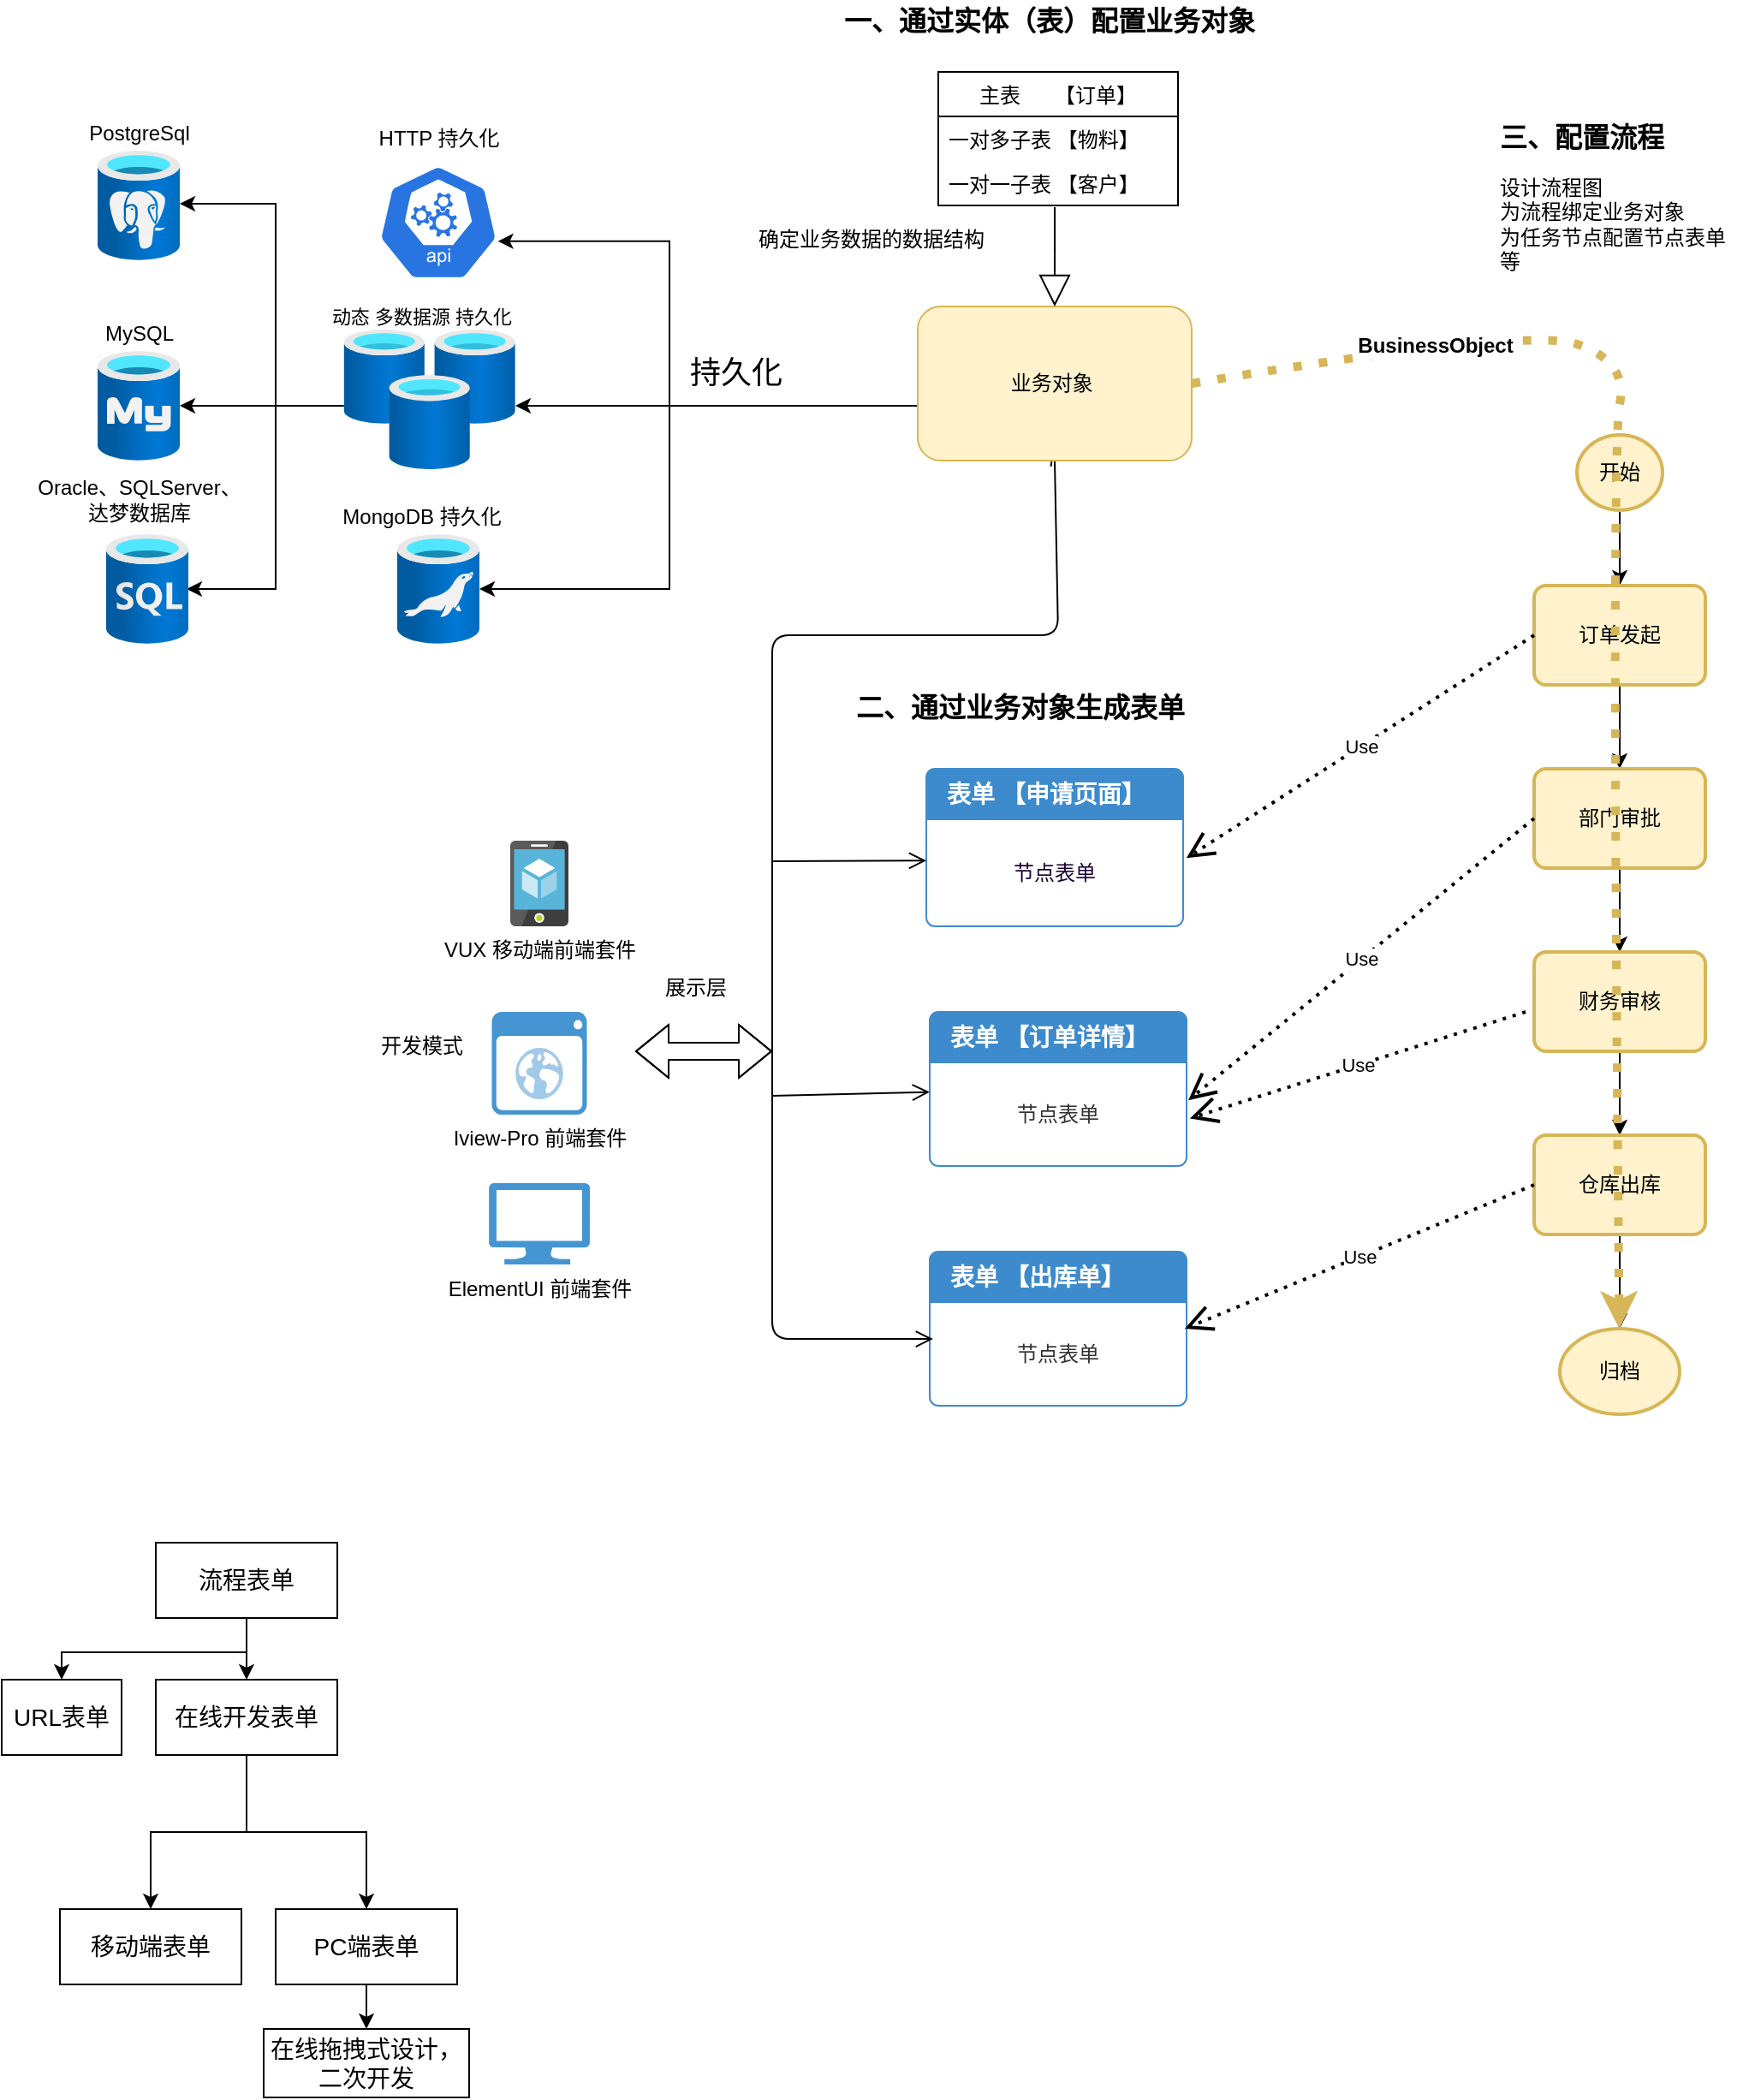 <mxfile version="14.4.8" type="github">
  <diagram id="L7AmGdbM5a0eF8O18IkO" name="第 1 页">
    <mxGraphModel dx="2272" dy="841" grid="1" gridSize="10" guides="1" tooltips="1" connect="1" arrows="1" fold="1" page="1" pageScale="1" pageWidth="827" pageHeight="1169" math="0" shadow="0">
      <root>
        <mxCell id="0" />
        <mxCell id="1" parent="0" />
        <mxCell id="9zWrci_jODp58yHlMNQq-2" style="edgeStyle=orthogonalEdgeStyle;rounded=0;orthogonalLoop=1;jettySize=auto;html=1;" edge="1" parent="1" source="uHxRwa593Bf14waWoEn_-1" target="9zWrci_jODp58yHlMNQq-1">
          <mxGeometry relative="1" as="geometry">
            <Array as="points">
              <mxPoint x="120" y="276" />
              <mxPoint x="120" y="276" />
            </Array>
          </mxGeometry>
        </mxCell>
        <mxCell id="9zWrci_jODp58yHlMNQq-3" value="动态 多数据源 持久化" style="edgeLabel;html=1;align=center;verticalAlign=middle;resizable=0;points=[];" vertex="1" connectable="0" parent="9zWrci_jODp58yHlMNQq-2">
          <mxGeometry x="0.746" y="-1" relative="1" as="geometry">
            <mxPoint x="-84.93" y="-51.1" as="offset" />
          </mxGeometry>
        </mxCell>
        <mxCell id="9zWrci_jODp58yHlMNQq-18" style="edgeStyle=orthogonalEdgeStyle;rounded=0;orthogonalLoop=1;jettySize=auto;html=1;" edge="1" parent="1" source="uHxRwa593Bf14waWoEn_-1" target="9zWrci_jODp58yHlMNQq-5">
          <mxGeometry relative="1" as="geometry">
            <Array as="points">
              <mxPoint x="70" y="276" />
              <mxPoint x="70" y="383" />
            </Array>
          </mxGeometry>
        </mxCell>
        <mxCell id="9zWrci_jODp58yHlMNQq-22" style="edgeStyle=orthogonalEdgeStyle;rounded=0;orthogonalLoop=1;jettySize=auto;html=1;entryX=0.995;entryY=0.63;entryDx=0;entryDy=0;entryPerimeter=0;" edge="1" parent="1" source="uHxRwa593Bf14waWoEn_-1" target="9zWrci_jODp58yHlMNQq-20">
          <mxGeometry relative="1" as="geometry">
            <Array as="points">
              <mxPoint x="70" y="276" />
              <mxPoint x="70" y="180" />
            </Array>
          </mxGeometry>
        </mxCell>
        <mxCell id="uHxRwa593Bf14waWoEn_-14" value="&lt;font color=&quot;#190033&quot;&gt;节点表单&lt;/font&gt;" style="html=1;shadow=0;dashed=0;shape=mxgraph.bootstrap.rrect;align=center;rSize=5;strokeColor=#3D8BCD;fillColor=#ffffff;fontColor=#f0f0f0;spacingTop=30;whiteSpace=wrap;" parent="1" vertex="1">
          <mxGeometry x="220" y="488" width="150" height="92" as="geometry" />
        </mxCell>
        <mxCell id="uHxRwa593Bf14waWoEn_-15" value="表单 【申请页面】" style="html=1;shadow=0;dashed=0;shape=mxgraph.bootstrap.topButton;rSize=5;strokeColor=none;fillColor=#3D8BCD;fontColor=#ffffff;fontSize=14;fontStyle=1;align=left;spacingLeft=10;whiteSpace=wrap;resizeWidth=1;" parent="uHxRwa593Bf14waWoEn_-14" vertex="1">
          <mxGeometry width="150" height="30" relative="1" as="geometry" />
        </mxCell>
        <mxCell id="uHxRwa593Bf14waWoEn_-16" value="&lt;font color=&quot;#333333&quot;&gt;节点表单&lt;/font&gt;" style="html=1;shadow=0;dashed=0;shape=mxgraph.bootstrap.rrect;align=center;rSize=5;strokeColor=#3D8BCD;fillColor=#ffffff;fontColor=#f0f0f0;spacingTop=30;whiteSpace=wrap;" parent="1" vertex="1">
          <mxGeometry x="222" y="630" width="150" height="90" as="geometry" />
        </mxCell>
        <mxCell id="uHxRwa593Bf14waWoEn_-17" value="表单 【订单详情】" style="html=1;shadow=0;dashed=0;shape=mxgraph.bootstrap.topButton;rSize=5;strokeColor=none;fillColor=#3D8BCD;fontColor=#ffffff;fontSize=14;fontStyle=1;align=left;spacingLeft=10;whiteSpace=wrap;resizeWidth=1;" parent="uHxRwa593Bf14waWoEn_-16" vertex="1">
          <mxGeometry width="150" height="30" relative="1" as="geometry" />
        </mxCell>
        <mxCell id="uHxRwa593Bf14waWoEn_-18" value="&lt;font color=&quot;#333333&quot;&gt;节点表单&lt;/font&gt;" style="html=1;shadow=0;dashed=0;shape=mxgraph.bootstrap.rrect;align=center;rSize=5;strokeColor=#3D8BCD;fillColor=#ffffff;fontColor=#f0f0f0;spacingTop=30;whiteSpace=wrap;" parent="1" vertex="1">
          <mxGeometry x="222" y="770" width="150" height="90" as="geometry" />
        </mxCell>
        <mxCell id="uHxRwa593Bf14waWoEn_-19" value="表单 【出库单】" style="html=1;shadow=0;dashed=0;shape=mxgraph.bootstrap.topButton;rSize=5;strokeColor=none;fillColor=#3D8BCD;fontColor=#ffffff;fontSize=14;fontStyle=1;align=left;spacingLeft=10;whiteSpace=wrap;resizeWidth=1;" parent="uHxRwa593Bf14waWoEn_-18" vertex="1">
          <mxGeometry width="150" height="30" relative="1" as="geometry" />
        </mxCell>
        <mxCell id="uHxRwa593Bf14waWoEn_-22" value="" style="html=1;verticalAlign=bottom;endArrow=open;endSize=8;exitX=0.5;exitY=1;exitDx=0;exitDy=0;entryX=0.013;entryY=0.567;entryDx=0;entryDy=0;entryPerimeter=0;" parent="1" source="uHxRwa593Bf14waWoEn_-1" target="uHxRwa593Bf14waWoEn_-18" edge="1">
          <mxGeometry relative="1" as="geometry">
            <mxPoint x="150" y="548" as="sourcePoint" />
            <mxPoint x="130" y="848" as="targetPoint" />
            <Array as="points">
              <mxPoint x="297" y="410" />
              <mxPoint x="130" y="410" />
              <mxPoint x="130" y="821" />
            </Array>
          </mxGeometry>
        </mxCell>
        <mxCell id="uHxRwa593Bf14waWoEn_-25" value="" style="html=1;verticalAlign=bottom;endArrow=open;endSize=8;entryX=0;entryY=0.583;entryDx=0;entryDy=0;entryPerimeter=0;" parent="1" target="uHxRwa593Bf14waWoEn_-14" edge="1">
          <mxGeometry x="0.25" y="-60" relative="1" as="geometry">
            <mxPoint x="130" y="542" as="sourcePoint" />
            <mxPoint x="40" y="588" as="targetPoint" />
            <mxPoint as="offset" />
          </mxGeometry>
        </mxCell>
        <mxCell id="uHxRwa593Bf14waWoEn_-27" value="" style="html=1;verticalAlign=bottom;endArrow=open;endSize=8;" parent="1" target="uHxRwa593Bf14waWoEn_-16" edge="1">
          <mxGeometry x="0.25" y="-60" relative="1" as="geometry">
            <mxPoint x="130" y="679" as="sourcePoint" />
            <mxPoint x="230" y="537.96" as="targetPoint" />
            <mxPoint as="offset" />
          </mxGeometry>
        </mxCell>
        <mxCell id="uHxRwa593Bf14waWoEn_-29" value="&lt;b&gt;&lt;font style=&quot;font-size: 16px&quot;&gt;二、通过业务对象生成表单&lt;/font&gt;&lt;/b&gt;" style="text;html=1;resizable=0;points=[];autosize=1;align=left;verticalAlign=top;spacingTop=-4;" parent="1" vertex="1">
          <mxGeometry x="177" y="440" width="210" height="20" as="geometry" />
        </mxCell>
        <mxCell id="uHxRwa593Bf14waWoEn_-38" value="&lt;b&gt;&lt;font style=&quot;font-size: 16px&quot;&gt;一、通过实体（表）配置业务对象&lt;/font&gt;&lt;/b&gt;" style="text;html=1;resizable=0;points=[];autosize=1;align=left;verticalAlign=top;spacingTop=-4;" parent="1" vertex="1">
          <mxGeometry x="170" y="39" width="260" height="20" as="geometry" />
        </mxCell>
        <mxCell id="uHxRwa593Bf14waWoEn_-51" value="主表      【订单】" style="swimlane;fontStyle=0;childLayout=stackLayout;horizontal=1;startSize=26;horizontalStack=0;resizeParent=1;resizeParentMax=0;resizeLast=0;collapsible=1;marginBottom=0;align=center;" parent="1" vertex="1">
          <mxGeometry x="227" y="81" width="140" height="78" as="geometry" />
        </mxCell>
        <mxCell id="uHxRwa593Bf14waWoEn_-52" value="一对多子表 【物料】" style="text;strokeColor=none;fillColor=none;align=left;verticalAlign=top;spacingLeft=4;spacingRight=4;overflow=hidden;rotatable=0;points=[[0,0.5],[1,0.5]];portConstraint=eastwest;" parent="uHxRwa593Bf14waWoEn_-51" vertex="1">
          <mxGeometry y="26" width="140" height="26" as="geometry" />
        </mxCell>
        <mxCell id="uHxRwa593Bf14waWoEn_-53" value="一对一子表 【客户】" style="text;strokeColor=none;fillColor=none;align=left;verticalAlign=top;spacingLeft=4;spacingRight=4;overflow=hidden;rotatable=0;points=[[0,0.5],[1,0.5]];portConstraint=eastwest;" parent="uHxRwa593Bf14waWoEn_-51" vertex="1">
          <mxGeometry y="52" width="140" height="26" as="geometry" />
        </mxCell>
        <mxCell id="uHxRwa593Bf14waWoEn_-56" value="" style="endArrow=block;endSize=16;endFill=0;html=1;exitX=0.486;exitY=1.038;exitDx=0;exitDy=0;exitPerimeter=0;entryX=0.5;entryY=0;entryDx=0;entryDy=0;" parent="1" edge="1" source="uHxRwa593Bf14waWoEn_-1">
          <mxGeometry width="160" relative="1" as="geometry">
            <mxPoint x="299.98" y="198" as="sourcePoint" />
            <mxPoint x="299" y="270" as="targetPoint" />
            <Array as="points" />
          </mxGeometry>
        </mxCell>
        <mxCell id="uHxRwa593Bf14waWoEn_-71" style="edgeStyle=orthogonalEdgeStyle;rounded=0;orthogonalLoop=1;jettySize=auto;html=1;entryX=0.5;entryY=0;entryDx=0;entryDy=0;" parent="1" source="uHxRwa593Bf14waWoEn_-59" target="uHxRwa593Bf14waWoEn_-62" edge="1">
          <mxGeometry relative="1" as="geometry" />
        </mxCell>
        <mxCell id="uHxRwa593Bf14waWoEn_-59" value="开始" style="strokeWidth=2;html=1;shape=mxgraph.flowchart.start_2;whiteSpace=wrap;align=center;fillColor=#fff2cc;strokeColor=#d6b656;" parent="1" vertex="1">
          <mxGeometry x="600" y="293" width="50" height="44" as="geometry" />
        </mxCell>
        <mxCell id="uHxRwa593Bf14waWoEn_-64" value="" style="edgeStyle=orthogonalEdgeStyle;rounded=0;orthogonalLoop=1;jettySize=auto;html=1;" parent="1" source="uHxRwa593Bf14waWoEn_-62" target="uHxRwa593Bf14waWoEn_-63" edge="1">
          <mxGeometry relative="1" as="geometry" />
        </mxCell>
        <mxCell id="uHxRwa593Bf14waWoEn_-62" value="订单发起" style="rounded=1;whiteSpace=wrap;html=1;absoluteArcSize=1;arcSize=14;strokeWidth=2;align=center;fillColor=#fff2cc;strokeColor=#d6b656;" parent="1" vertex="1">
          <mxGeometry x="575" y="381" width="100" height="58" as="geometry" />
        </mxCell>
        <mxCell id="uHxRwa593Bf14waWoEn_-66" value="" style="edgeStyle=orthogonalEdgeStyle;rounded=0;orthogonalLoop=1;jettySize=auto;html=1;" parent="1" source="uHxRwa593Bf14waWoEn_-63" target="uHxRwa593Bf14waWoEn_-65" edge="1">
          <mxGeometry relative="1" as="geometry" />
        </mxCell>
        <mxCell id="uHxRwa593Bf14waWoEn_-63" value="部门审批" style="rounded=1;whiteSpace=wrap;html=1;absoluteArcSize=1;arcSize=14;strokeWidth=2;align=center;fillColor=#fff2cc;strokeColor=#d6b656;" parent="1" vertex="1">
          <mxGeometry x="575" y="488" width="100" height="58" as="geometry" />
        </mxCell>
        <mxCell id="uHxRwa593Bf14waWoEn_-68" value="" style="edgeStyle=orthogonalEdgeStyle;rounded=0;orthogonalLoop=1;jettySize=auto;html=1;" parent="1" source="uHxRwa593Bf14waWoEn_-65" target="uHxRwa593Bf14waWoEn_-67" edge="1">
          <mxGeometry relative="1" as="geometry" />
        </mxCell>
        <mxCell id="uHxRwa593Bf14waWoEn_-65" value="财务审核" style="rounded=1;whiteSpace=wrap;html=1;absoluteArcSize=1;arcSize=14;strokeWidth=2;align=center;fillColor=#fff2cc;strokeColor=#d6b656;" parent="1" vertex="1">
          <mxGeometry x="575" y="595" width="100" height="58" as="geometry" />
        </mxCell>
        <mxCell id="uHxRwa593Bf14waWoEn_-70" style="edgeStyle=orthogonalEdgeStyle;rounded=0;orthogonalLoop=1;jettySize=auto;html=1;entryX=0.5;entryY=0;entryDx=0;entryDy=0;entryPerimeter=0;" parent="1" source="uHxRwa593Bf14waWoEn_-67" target="uHxRwa593Bf14waWoEn_-69" edge="1">
          <mxGeometry relative="1" as="geometry" />
        </mxCell>
        <mxCell id="uHxRwa593Bf14waWoEn_-67" value="仓库出库" style="rounded=1;whiteSpace=wrap;html=1;absoluteArcSize=1;arcSize=14;strokeWidth=2;align=center;fillColor=#fff2cc;strokeColor=#d6b656;" parent="1" vertex="1">
          <mxGeometry x="575" y="702" width="100" height="58" as="geometry" />
        </mxCell>
        <mxCell id="uHxRwa593Bf14waWoEn_-69" value="归档" style="strokeWidth=2;html=1;shape=mxgraph.flowchart.start_1;whiteSpace=wrap;align=center;fillColor=#fff2cc;strokeColor=#d6b656;" parent="1" vertex="1">
          <mxGeometry x="590" y="815" width="70" height="50" as="geometry" />
        </mxCell>
        <mxCell id="uHxRwa593Bf14waWoEn_-72" value="" style="curved=1;endArrow=classic;html=1;exitX=1;exitY=0.5;exitDx=0;exitDy=0;dashed=1;dashPattern=1 2;fillColor=#fff2cc;strokeColor=#d6b656;strokeWidth=5;" parent="1" source="uHxRwa593Bf14waWoEn_-1" target="uHxRwa593Bf14waWoEn_-69" edge="1">
          <mxGeometry width="50" height="50" relative="1" as="geometry">
            <mxPoint x="450" y="370" as="sourcePoint" />
            <mxPoint x="710" y="850" as="targetPoint" />
            <Array as="points">
              <mxPoint x="570" y="230" />
              <mxPoint x="630" y="250" />
              <mxPoint x="620" y="300" />
            </Array>
          </mxGeometry>
        </mxCell>
        <mxCell id="uHxRwa593Bf14waWoEn_-80" value="&lt;b&gt;BusinessObject&lt;/b&gt;" style="text;html=1;resizable=0;points=[];align=center;verticalAlign=middle;labelBackgroundColor=#ffffff;" parent="uHxRwa593Bf14waWoEn_-72" vertex="1" connectable="0">
          <mxGeometry x="-0.654" y="-2" relative="1" as="geometry">
            <mxPoint as="offset" />
          </mxGeometry>
        </mxCell>
        <mxCell id="uHxRwa593Bf14waWoEn_-74" value="Use" style="endArrow=open;endSize=12;dashed=1;html=1;dashPattern=1 2;strokeWidth=2;exitX=0;exitY=0.5;exitDx=0;exitDy=0;entryX=1.013;entryY=0.567;entryDx=0;entryDy=0;entryPerimeter=0;" parent="1" source="uHxRwa593Bf14waWoEn_-62" target="uHxRwa593Bf14waWoEn_-14" edge="1">
          <mxGeometry width="160" relative="1" as="geometry">
            <mxPoint x="-250" y="770" as="sourcePoint" />
            <mxPoint x="-90" y="770" as="targetPoint" />
          </mxGeometry>
        </mxCell>
        <mxCell id="uHxRwa593Bf14waWoEn_-77" value="Use" style="endArrow=open;endSize=12;dashed=1;html=1;dashPattern=1 2;strokeWidth=2;exitX=0;exitY=0.5;exitDx=0;exitDy=0;entryX=1.007;entryY=0.573;entryDx=0;entryDy=0;entryPerimeter=0;" parent="1" source="uHxRwa593Bf14waWoEn_-63" target="uHxRwa593Bf14waWoEn_-16" edge="1">
          <mxGeometry width="160" relative="1" as="geometry">
            <mxPoint x="585" y="420" as="sourcePoint" />
            <mxPoint x="381.95" y="566.04" as="targetPoint" />
          </mxGeometry>
        </mxCell>
        <mxCell id="uHxRwa593Bf14waWoEn_-78" value="Use" style="endArrow=open;endSize=12;dashed=1;html=1;dashPattern=1 2;strokeWidth=2;entryX=1.013;entryY=0.691;entryDx=0;entryDy=0;entryPerimeter=0;" parent="1" target="uHxRwa593Bf14waWoEn_-16" edge="1">
          <mxGeometry width="160" relative="1" as="geometry">
            <mxPoint x="570" y="630" as="sourcePoint" />
            <mxPoint x="381.05" y="731.03" as="targetPoint" />
          </mxGeometry>
        </mxCell>
        <mxCell id="uHxRwa593Bf14waWoEn_-79" value="Use" style="endArrow=open;endSize=12;dashed=1;html=1;dashPattern=1 2;strokeWidth=2;entryX=0.993;entryY=0.5;entryDx=0;entryDy=0;entryPerimeter=0;exitX=0;exitY=0.5;exitDx=0;exitDy=0;" parent="1" source="uHxRwa593Bf14waWoEn_-67" target="uHxRwa593Bf14waWoEn_-18" edge="1">
          <mxGeometry width="160" relative="1" as="geometry">
            <mxPoint x="580" y="640" as="sourcePoint" />
            <mxPoint x="381.95" y="744.01" as="targetPoint" />
          </mxGeometry>
        </mxCell>
        <mxCell id="uHxRwa593Bf14waWoEn_-81" value="&lt;b&gt;&lt;font style=&quot;font-size: 16px&quot;&gt;三、配置流程&lt;/font&gt;&lt;/b&gt;" style="text;html=1;resizable=0;points=[];autosize=1;align=left;verticalAlign=top;spacingTop=-4;" parent="1" vertex="1">
          <mxGeometry x="553" y="107" width="110" height="20" as="geometry" />
        </mxCell>
        <mxCell id="uHxRwa593Bf14waWoEn_-82" value="设计流程图&lt;br&gt;为流程绑定业务对象&lt;br&gt;为任务节点配置节点表单 &lt;br&gt;等" style="text;html=1;resizable=0;points=[];autosize=1;align=left;verticalAlign=top;spacingTop=-4;" parent="1" vertex="1">
          <mxGeometry x="553" y="139" width="150" height="60" as="geometry" />
        </mxCell>
        <mxCell id="uHxRwa593Bf14waWoEn_-83" value="确定业务数据的数据结构" style="text;html=1;resizable=0;points=[];autosize=1;align=left;verticalAlign=top;spacingTop=-4;" parent="1" vertex="1">
          <mxGeometry x="120" y="169" width="150" height="20" as="geometry" />
        </mxCell>
        <mxCell id="uHxRwa593Bf14waWoEn_-84" value="&lt;font style=&quot;font-size: 18px&quot;&gt;持久化&lt;/font&gt;" style="text;html=1;resizable=0;points=[];autosize=1;align=left;verticalAlign=top;spacingTop=-4;" parent="1" vertex="1">
          <mxGeometry x="80" y="244" width="70" height="20" as="geometry" />
        </mxCell>
        <mxCell id="9zWrci_jODp58yHlMNQq-9" style="edgeStyle=orthogonalEdgeStyle;rounded=0;orthogonalLoop=1;jettySize=auto;html=1;entryX=1;entryY=0.484;entryDx=0;entryDy=0;entryPerimeter=0;" edge="1" parent="1" source="9zWrci_jODp58yHlMNQq-1" target="9zWrci_jODp58yHlMNQq-6">
          <mxGeometry relative="1" as="geometry">
            <Array as="points">
              <mxPoint x="-160" y="276" />
              <mxPoint x="-160" y="158" />
            </Array>
          </mxGeometry>
        </mxCell>
        <mxCell id="9zWrci_jODp58yHlMNQq-10" style="edgeStyle=orthogonalEdgeStyle;rounded=0;orthogonalLoop=1;jettySize=auto;html=1;" edge="1" parent="1" source="9zWrci_jODp58yHlMNQq-1" target="9zWrci_jODp58yHlMNQq-4">
          <mxGeometry relative="1" as="geometry">
            <Array as="points">
              <mxPoint x="-150" y="276" />
              <mxPoint x="-150" y="276" />
            </Array>
          </mxGeometry>
        </mxCell>
        <mxCell id="9zWrci_jODp58yHlMNQq-28" style="edgeStyle=orthogonalEdgeStyle;rounded=0;orthogonalLoop=1;jettySize=auto;html=1;entryX=0.979;entryY=0.5;entryDx=0;entryDy=0;entryPerimeter=0;" edge="1" parent="1" source="9zWrci_jODp58yHlMNQq-1" target="9zWrci_jODp58yHlMNQq-8">
          <mxGeometry relative="1" as="geometry">
            <Array as="points">
              <mxPoint x="-160" y="276" />
              <mxPoint x="-160" y="383" />
            </Array>
          </mxGeometry>
        </mxCell>
        <mxCell id="9zWrci_jODp58yHlMNQq-1" value="" style="aspect=fixed;html=1;points=[];align=center;image;fontSize=12;image=img/lib/azure2/databases/Cache_Redis.svg;" vertex="1" parent="1">
          <mxGeometry x="-120.31" y="231.5" width="100.31" height="81.5" as="geometry" />
        </mxCell>
        <mxCell id="9zWrci_jODp58yHlMNQq-4" value="" style="aspect=fixed;html=1;points=[];align=center;image;fontSize=12;image=img/lib/azure2/databases/Azure_Database_MySQL_Server.svg;" vertex="1" parent="1">
          <mxGeometry x="-264" y="244" width="48" height="64" as="geometry" />
        </mxCell>
        <mxCell id="9zWrci_jODp58yHlMNQq-5" value="" style="aspect=fixed;html=1;points=[];align=center;image;fontSize=12;image=img/lib/azure2/databases/Azure_Database_MariaDB_Server.svg;" vertex="1" parent="1">
          <mxGeometry x="-89" y="351" width="48" height="64" as="geometry" />
        </mxCell>
        <mxCell id="9zWrci_jODp58yHlMNQq-6" value="" style="aspect=fixed;html=1;points=[];align=center;image;fontSize=12;image=img/lib/azure2/databases/Azure_Database_PostgreSQL_Server.svg;" vertex="1" parent="1">
          <mxGeometry x="-264" y="127" width="48" height="64" as="geometry" />
        </mxCell>
        <mxCell id="9zWrci_jODp58yHlMNQq-8" value="" style="aspect=fixed;html=1;points=[];align=center;image;fontSize=12;image=img/lib/azure2/databases/SQL_Database.svg;" vertex="1" parent="1">
          <mxGeometry x="-259" y="351" width="48" height="64" as="geometry" />
        </mxCell>
        <mxCell id="9zWrci_jODp58yHlMNQq-13" value="PostgreSql" style="text;html=1;align=center;verticalAlign=middle;resizable=0;points=[];autosize=1;" vertex="1" parent="1">
          <mxGeometry x="-275" y="107" width="70" height="20" as="geometry" />
        </mxCell>
        <mxCell id="9zWrci_jODp58yHlMNQq-14" value="MySQL" style="text;html=1;align=center;verticalAlign=middle;resizable=0;points=[];autosize=1;" vertex="1" parent="1">
          <mxGeometry x="-270" y="224" width="60" height="20" as="geometry" />
        </mxCell>
        <mxCell id="9zWrci_jODp58yHlMNQq-16" value="Oracle、SQLServer、&lt;br&gt;达梦数据库" style="text;html=1;align=center;verticalAlign=middle;resizable=0;points=[];autosize=1;" vertex="1" parent="1">
          <mxGeometry x="-305.0" y="316" width="130" height="30" as="geometry" />
        </mxCell>
        <mxCell id="9zWrci_jODp58yHlMNQq-19" value="MongoDB 持久化" style="text;html=1;align=center;verticalAlign=middle;resizable=0;points=[];autosize=1;" vertex="1" parent="1">
          <mxGeometry x="-130" y="331" width="110" height="20" as="geometry" />
        </mxCell>
        <mxCell id="9zWrci_jODp58yHlMNQq-20" value="" style="html=1;dashed=0;whitespace=wrap;fillColor=#2875E2;strokeColor=#ffffff;points=[[0.005,0.63,0],[0.1,0.2,0],[0.9,0.2,0],[0.5,0,0],[0.995,0.63,0],[0.72,0.99,0],[0.5,1,0],[0.28,0.99,0]];shape=mxgraph.kubernetes.icon;prIcon=api" vertex="1" parent="1">
          <mxGeometry x="-100.16" y="127" width="70.31" height="84" as="geometry" />
        </mxCell>
        <mxCell id="9zWrci_jODp58yHlMNQq-21" value="HTTP 持久化" style="text;html=1;align=center;verticalAlign=middle;resizable=0;points=[];autosize=1;" vertex="1" parent="1">
          <mxGeometry x="-110" y="110" width="90" height="20" as="geometry" />
        </mxCell>
        <mxCell id="uHxRwa593Bf14waWoEn_-1" value="业务对象&amp;nbsp;" style="rounded=1;whiteSpace=wrap;html=1;fillColor=#fff2cc;strokeColor=#d6b656;" parent="1" vertex="1">
          <mxGeometry x="215" y="218" width="160" height="90" as="geometry" />
        </mxCell>
        <mxCell id="9zWrci_jODp58yHlMNQq-27" value="" style="endArrow=block;endSize=16;endFill=0;html=1;exitX=0.486;exitY=1.038;exitDx=0;exitDy=0;exitPerimeter=0;entryX=0.5;entryY=0;entryDx=0;entryDy=0;" edge="1" parent="1" source="uHxRwa593Bf14waWoEn_-53" target="uHxRwa593Bf14waWoEn_-1">
          <mxGeometry width="160" relative="1" as="geometry">
            <mxPoint x="300.04" y="157.988" as="sourcePoint" />
            <mxPoint x="299" y="270" as="targetPoint" />
            <Array as="points" />
          </mxGeometry>
        </mxCell>
        <mxCell id="9zWrci_jODp58yHlMNQq-34" value="ElementUI 前端套件" style="verticalLabelPosition=bottom;html=1;verticalAlign=top;align=center;strokeColor=none;shape=mxgraph.azure.computer;pointerEvents=1;dashed=1;fillColor=#4495D1;" vertex="1" parent="1">
          <mxGeometry x="-35.5" y="730" width="59" height="47.5" as="geometry" />
        </mxCell>
        <mxCell id="9zWrci_jODp58yHlMNQq-35" value="" style="shape=flexArrow;endArrow=classic;startArrow=classic;html=1;" edge="1" parent="1">
          <mxGeometry width="50" height="50" relative="1" as="geometry">
            <mxPoint x="50" y="653" as="sourcePoint" />
            <mxPoint x="130" y="653" as="targetPoint" />
            <Array as="points">
              <mxPoint x="70" y="653" />
            </Array>
          </mxGeometry>
        </mxCell>
        <mxCell id="9zWrci_jODp58yHlMNQq-36" value="展示层" style="text;html=1;align=center;verticalAlign=middle;resizable=0;points=[];autosize=1;" vertex="1" parent="1">
          <mxGeometry x="60" y="606" width="50" height="20" as="geometry" />
        </mxCell>
        <mxCell id="9zWrci_jODp58yHlMNQq-38" value="VUX 移动端前端套件" style="aspect=fixed;html=1;points=[];align=center;image;fontSize=12;image=img/lib/mscae/App_Service_Mobile_App.svg;dashed=1;" vertex="1" parent="1">
          <mxGeometry x="-23" y="530" width="34" height="50" as="geometry" />
        </mxCell>
        <mxCell id="9zWrci_jODp58yHlMNQq-43" value="" style="edgeStyle=orthogonalEdgeStyle;rounded=0;orthogonalLoop=1;jettySize=auto;html=1;" edge="1" parent="1" source="9zWrci_jODp58yHlMNQq-39" target="9zWrci_jODp58yHlMNQq-42">
          <mxGeometry relative="1" as="geometry">
            <Array as="points">
              <mxPoint x="-177" y="1004" />
              <mxPoint x="-285" y="1004" />
            </Array>
          </mxGeometry>
        </mxCell>
        <mxCell id="9zWrci_jODp58yHlMNQq-45" value="" style="edgeStyle=orthogonalEdgeStyle;rounded=0;orthogonalLoop=1;jettySize=auto;html=1;" edge="1" parent="1" source="9zWrci_jODp58yHlMNQq-39" target="9zWrci_jODp58yHlMNQq-44">
          <mxGeometry relative="1" as="geometry" />
        </mxCell>
        <mxCell id="9zWrci_jODp58yHlMNQq-39" value="&lt;font style=&quot;font-size: 14px&quot;&gt;流程表单&lt;/font&gt;" style="rounded=0;whiteSpace=wrap;html=1;" vertex="1" parent="1">
          <mxGeometry x="-230" y="940" width="106" height="44" as="geometry" />
        </mxCell>
        <mxCell id="9zWrci_jODp58yHlMNQq-42" value="&lt;font style=&quot;font-size: 14px&quot;&gt;URL表单&lt;/font&gt;" style="rounded=0;whiteSpace=wrap;html=1;" vertex="1" parent="1">
          <mxGeometry x="-320" y="1020" width="70" height="44" as="geometry" />
        </mxCell>
        <mxCell id="9zWrci_jODp58yHlMNQq-47" value="" style="edgeStyle=orthogonalEdgeStyle;rounded=0;orthogonalLoop=1;jettySize=auto;html=1;" edge="1" parent="1" source="9zWrci_jODp58yHlMNQq-44" target="9zWrci_jODp58yHlMNQq-46">
          <mxGeometry relative="1" as="geometry" />
        </mxCell>
        <mxCell id="9zWrci_jODp58yHlMNQq-51" value="" style="edgeStyle=orthogonalEdgeStyle;rounded=0;orthogonalLoop=1;jettySize=auto;html=1;" edge="1" parent="1" source="9zWrci_jODp58yHlMNQq-44" target="9zWrci_jODp58yHlMNQq-50">
          <mxGeometry relative="1" as="geometry" />
        </mxCell>
        <mxCell id="9zWrci_jODp58yHlMNQq-44" value="&lt;font style=&quot;font-size: 14px&quot;&gt;在线开发表单&lt;/font&gt;" style="rounded=0;whiteSpace=wrap;html=1;" vertex="1" parent="1">
          <mxGeometry x="-230" y="1020" width="106" height="44" as="geometry" />
        </mxCell>
        <mxCell id="9zWrci_jODp58yHlMNQq-46" value="&lt;font style=&quot;font-size: 14px&quot;&gt;移动端表单&lt;/font&gt;" style="rounded=0;whiteSpace=wrap;html=1;" vertex="1" parent="1">
          <mxGeometry x="-286" y="1154" width="106" height="44" as="geometry" />
        </mxCell>
        <mxCell id="9zWrci_jODp58yHlMNQq-55" value="" style="edgeStyle=orthogonalEdgeStyle;rounded=0;orthogonalLoop=1;jettySize=auto;html=1;" edge="1" parent="1" source="9zWrci_jODp58yHlMNQq-50" target="9zWrci_jODp58yHlMNQq-54">
          <mxGeometry relative="1" as="geometry" />
        </mxCell>
        <mxCell id="9zWrci_jODp58yHlMNQq-50" value="&lt;span style=&quot;font-size: 14px&quot;&gt;PC端表单&lt;/span&gt;" style="rounded=0;whiteSpace=wrap;html=1;" vertex="1" parent="1">
          <mxGeometry x="-160" y="1154" width="106" height="44" as="geometry" />
        </mxCell>
        <mxCell id="9zWrci_jODp58yHlMNQq-54" value="&lt;span style=&quot;font-size: 14px&quot;&gt;在线拖拽式设计，&lt;br&gt;二次开发&lt;/span&gt;" style="rounded=0;whiteSpace=wrap;html=1;" vertex="1" parent="1">
          <mxGeometry x="-167" y="1224" width="120" height="40" as="geometry" />
        </mxCell>
        <mxCell id="9zWrci_jODp58yHlMNQq-63" value="Iview-Pro 前端套件" style="shadow=0;dashed=0;html=1;strokeColor=none;labelPosition=center;verticalLabelPosition=bottom;verticalAlign=top;align=center;outlineConnect=0;shape=mxgraph.veeam.2d.web_ui;fillColor=#4495D1;" vertex="1" parent="1">
          <mxGeometry x="-33.75" y="630" width="55.5" height="60" as="geometry" />
        </mxCell>
        <mxCell id="9zWrci_jODp58yHlMNQq-66" value="开发模式" style="text;html=1;align=center;verticalAlign=middle;resizable=0;points=[];autosize=1;" vertex="1" parent="1">
          <mxGeometry x="-105" y="640" width="60" height="20" as="geometry" />
        </mxCell>
      </root>
    </mxGraphModel>
  </diagram>
</mxfile>
